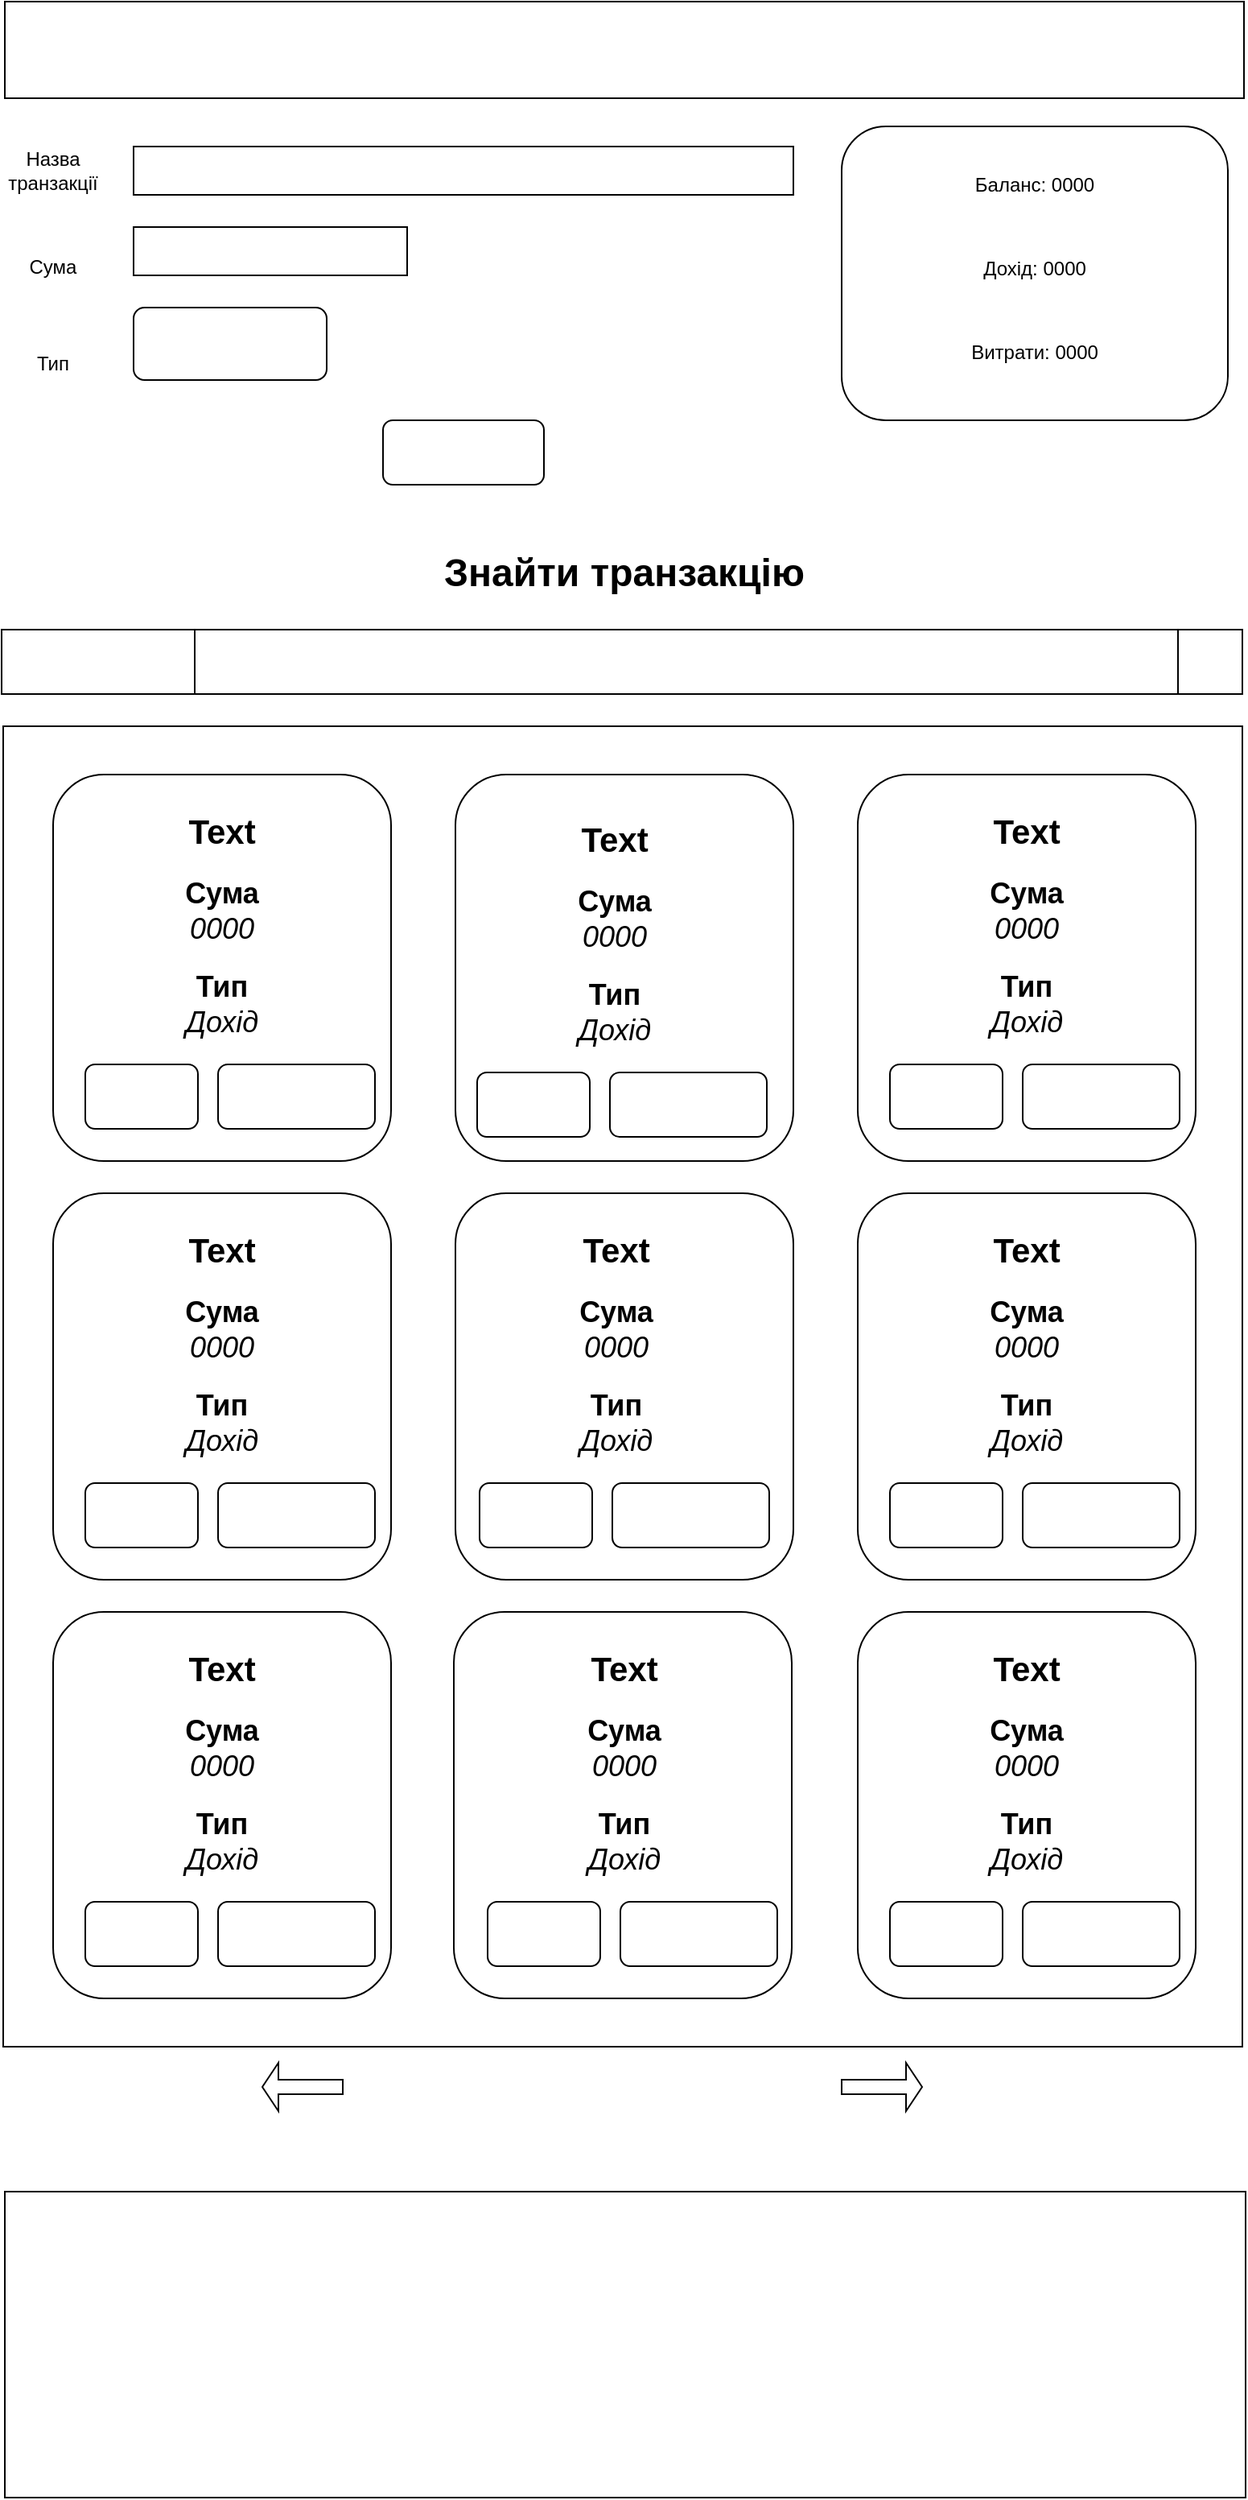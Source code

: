 <mxfile version="21.6.2" type="github">
  <diagram name="Сторінка-1" id="xfX3gdP3Wqh5GX3Ggk49">
    <mxGraphModel dx="3500" dy="1937" grid="1" gridSize="10" guides="1" tooltips="1" connect="1" arrows="1" fold="1" page="1" pageScale="1" pageWidth="827" pageHeight="1169" math="0" shadow="0">
      <root>
        <mxCell id="0" />
        <mxCell id="1" parent="0" />
        <mxCell id="lOXED6V6MMa4JPegtHZu-1" value="" style="rounded=0;whiteSpace=wrap;html=1;" vertex="1" parent="1">
          <mxGeometry x="30" width="770" height="60" as="geometry" />
        </mxCell>
        <mxCell id="lOXED6V6MMa4JPegtHZu-4" value="" style="group" vertex="1" connectable="0" parent="1">
          <mxGeometry x="30" y="90" width="490" height="30" as="geometry" />
        </mxCell>
        <mxCell id="lOXED6V6MMa4JPegtHZu-2" value="Назва транзакції" style="text;html=1;strokeColor=none;fillColor=none;align=center;verticalAlign=middle;whiteSpace=wrap;rounded=0;" vertex="1" parent="lOXED6V6MMa4JPegtHZu-4">
          <mxGeometry width="60" height="30" as="geometry" />
        </mxCell>
        <mxCell id="lOXED6V6MMa4JPegtHZu-3" value="" style="rounded=0;whiteSpace=wrap;html=1;" vertex="1" parent="lOXED6V6MMa4JPegtHZu-4">
          <mxGeometry x="80" width="410" height="30" as="geometry" />
        </mxCell>
        <mxCell id="lOXED6V6MMa4JPegtHZu-11" value="" style="rounded=1;whiteSpace=wrap;html=1;" vertex="1" parent="1">
          <mxGeometry x="265" y="260" width="100" height="40" as="geometry" />
        </mxCell>
        <mxCell id="lOXED6V6MMa4JPegtHZu-17" value="&lt;b&gt;&lt;font style=&quot;font-size: 24px;&quot;&gt;Знайти транзакцію&lt;/font&gt;&lt;/b&gt;" style="text;html=1;strokeColor=none;fillColor=none;align=center;verticalAlign=middle;whiteSpace=wrap;rounded=0;" vertex="1" parent="1">
          <mxGeometry x="190" y="320" width="450" height="70" as="geometry" />
        </mxCell>
        <mxCell id="lOXED6V6MMa4JPegtHZu-6" value="Сума" style="text;html=1;strokeColor=none;fillColor=none;align=center;verticalAlign=middle;whiteSpace=wrap;rounded=0;" vertex="1" parent="1">
          <mxGeometry x="30" y="150" width="60" height="30" as="geometry" />
        </mxCell>
        <mxCell id="lOXED6V6MMa4JPegtHZu-7" value="" style="rounded=0;whiteSpace=wrap;html=1;" vertex="1" parent="1">
          <mxGeometry x="110" y="140" width="170" height="30" as="geometry" />
        </mxCell>
        <mxCell id="lOXED6V6MMa4JPegtHZu-9" value="Тип" style="text;html=1;strokeColor=none;fillColor=none;align=center;verticalAlign=middle;whiteSpace=wrap;rounded=0;" vertex="1" parent="1">
          <mxGeometry x="30" y="210" width="60" height="30" as="geometry" />
        </mxCell>
        <mxCell id="lOXED6V6MMa4JPegtHZu-18" value="" style="rounded=1;whiteSpace=wrap;html=1;" vertex="1" parent="1">
          <mxGeometry x="110" y="190" width="120" height="45" as="geometry" />
        </mxCell>
        <mxCell id="lOXED6V6MMa4JPegtHZu-23" value="" style="group" vertex="1" connectable="0" parent="1">
          <mxGeometry x="550" y="77.5" width="240" height="182.5" as="geometry" />
        </mxCell>
        <mxCell id="lOXED6V6MMa4JPegtHZu-13" value="" style="rounded=1;whiteSpace=wrap;html=1;" vertex="1" parent="lOXED6V6MMa4JPegtHZu-23">
          <mxGeometry width="240" height="182.5" as="geometry" />
        </mxCell>
        <mxCell id="lOXED6V6MMa4JPegtHZu-14" value="Баланс: 0000" style="text;html=1;strokeColor=none;fillColor=none;align=center;verticalAlign=middle;whiteSpace=wrap;rounded=0;" vertex="1" parent="lOXED6V6MMa4JPegtHZu-23">
          <mxGeometry x="55" y="15.643" width="130" height="41.714" as="geometry" />
        </mxCell>
        <mxCell id="lOXED6V6MMa4JPegtHZu-15" value="Дохід: 0000" style="text;html=1;strokeColor=none;fillColor=none;align=center;verticalAlign=middle;whiteSpace=wrap;rounded=0;" vertex="1" parent="lOXED6V6MMa4JPegtHZu-23">
          <mxGeometry x="55" y="67.786" width="130" height="41.714" as="geometry" />
        </mxCell>
        <mxCell id="lOXED6V6MMa4JPegtHZu-16" value="Витрати: 0000" style="text;html=1;strokeColor=none;fillColor=none;align=center;verticalAlign=middle;whiteSpace=wrap;rounded=0;" vertex="1" parent="lOXED6V6MMa4JPegtHZu-23">
          <mxGeometry x="55" y="119.929" width="130" height="41.714" as="geometry" />
        </mxCell>
        <mxCell id="lOXED6V6MMa4JPegtHZu-29" value="" style="rounded=0;whiteSpace=wrap;html=1;" vertex="1" parent="1">
          <mxGeometry x="29" y="450" width="770" height="820" as="geometry" />
        </mxCell>
        <mxCell id="lOXED6V6MMa4JPegtHZu-30" value="" style="group" vertex="1" connectable="0" parent="1">
          <mxGeometry x="28" y="390" width="771" height="40" as="geometry" />
        </mxCell>
        <mxCell id="lOXED6V6MMa4JPegtHZu-24" value="" style="rounded=1;whiteSpace=wrap;html=1;" vertex="1" parent="lOXED6V6MMa4JPegtHZu-30">
          <mxGeometry width="770" height="40" as="geometry" />
        </mxCell>
        <mxCell id="lOXED6V6MMa4JPegtHZu-25" value="" style="rounded=0;whiteSpace=wrap;html=1;" vertex="1" parent="lOXED6V6MMa4JPegtHZu-30">
          <mxGeometry width="120" height="40" as="geometry" />
        </mxCell>
        <mxCell id="lOXED6V6MMa4JPegtHZu-26" value="" style="rounded=0;whiteSpace=wrap;html=1;" vertex="1" parent="lOXED6V6MMa4JPegtHZu-30">
          <mxGeometry x="731" width="40" height="40" as="geometry" />
        </mxCell>
        <mxCell id="lOXED6V6MMa4JPegtHZu-32" value="" style="rounded=1;whiteSpace=wrap;html=1;" vertex="1" parent="1">
          <mxGeometry x="560" y="480" width="210" height="240" as="geometry" />
        </mxCell>
        <mxCell id="lOXED6V6MMa4JPegtHZu-33" value="" style="rounded=1;whiteSpace=wrap;html=1;" vertex="1" parent="1">
          <mxGeometry x="310" y="480" width="210" height="240" as="geometry" />
        </mxCell>
        <mxCell id="lOXED6V6MMa4JPegtHZu-34" value="" style="rounded=1;whiteSpace=wrap;html=1;" vertex="1" parent="1">
          <mxGeometry x="60" y="740" width="210" height="240" as="geometry" />
        </mxCell>
        <mxCell id="lOXED6V6MMa4JPegtHZu-35" value="" style="rounded=1;whiteSpace=wrap;html=1;" vertex="1" parent="1">
          <mxGeometry x="310" y="740" width="210" height="240" as="geometry" />
        </mxCell>
        <mxCell id="lOXED6V6MMa4JPegtHZu-36" value="" style="rounded=1;whiteSpace=wrap;html=1;" vertex="1" parent="1">
          <mxGeometry x="560" y="740" width="210" height="240" as="geometry" />
        </mxCell>
        <mxCell id="lOXED6V6MMa4JPegtHZu-37" value="" style="rounded=1;whiteSpace=wrap;html=1;" vertex="1" parent="1">
          <mxGeometry x="560" y="1000" width="210" height="240" as="geometry" />
        </mxCell>
        <mxCell id="lOXED6V6MMa4JPegtHZu-38" value="" style="rounded=1;whiteSpace=wrap;html=1;" vertex="1" parent="1">
          <mxGeometry x="309" y="1000" width="210" height="240" as="geometry" />
        </mxCell>
        <mxCell id="lOXED6V6MMa4JPegtHZu-39" value="" style="rounded=1;whiteSpace=wrap;html=1;" vertex="1" parent="1">
          <mxGeometry x="60" y="1000" width="210" height="240" as="geometry" />
        </mxCell>
        <mxCell id="lOXED6V6MMa4JPegtHZu-48" value="" style="group" vertex="1" connectable="0" parent="1">
          <mxGeometry x="80" y="1010" width="180" height="210" as="geometry" />
        </mxCell>
        <mxCell id="lOXED6V6MMa4JPegtHZu-49" value="&lt;font style=&quot;font-size: 21px;&quot;&gt;&lt;b&gt;Text&lt;/b&gt;&lt;/font&gt;" style="text;html=1;strokeColor=none;fillColor=none;align=center;verticalAlign=middle;whiteSpace=wrap;rounded=0;" vertex="1" parent="lOXED6V6MMa4JPegtHZu-48">
          <mxGeometry x="10" width="150" height="50" as="geometry" />
        </mxCell>
        <mxCell id="lOXED6V6MMa4JPegtHZu-50" value="&lt;font style=&quot;font-size: 18px;&quot;&gt;&lt;b&gt;Сума&lt;/b&gt; &lt;i&gt;0000&lt;/i&gt;&lt;/font&gt;" style="text;html=1;strokeColor=none;fillColor=none;align=center;verticalAlign=middle;whiteSpace=wrap;rounded=0;" vertex="1" parent="lOXED6V6MMa4JPegtHZu-48">
          <mxGeometry x="55" y="55" width="60" height="40" as="geometry" />
        </mxCell>
        <mxCell id="lOXED6V6MMa4JPegtHZu-51" value="&lt;font style=&quot;font-size: 18px;&quot;&gt;&lt;b&gt;Тип &lt;/b&gt;&lt;i&gt;Дохід&lt;/i&gt;&lt;/font&gt;" style="text;html=1;strokeColor=none;fillColor=none;align=center;verticalAlign=middle;whiteSpace=wrap;rounded=0;" vertex="1" parent="lOXED6V6MMa4JPegtHZu-48">
          <mxGeometry x="55" y="110" width="60" height="45" as="geometry" />
        </mxCell>
        <mxCell id="lOXED6V6MMa4JPegtHZu-52" value="" style="rounded=1;whiteSpace=wrap;html=1;" vertex="1" parent="lOXED6V6MMa4JPegtHZu-48">
          <mxGeometry y="170" width="70" height="40" as="geometry" />
        </mxCell>
        <mxCell id="lOXED6V6MMa4JPegtHZu-53" value="" style="rounded=1;whiteSpace=wrap;html=1;" vertex="1" parent="lOXED6V6MMa4JPegtHZu-48">
          <mxGeometry x="82.5" y="170" width="97.5" height="40" as="geometry" />
        </mxCell>
        <mxCell id="lOXED6V6MMa4JPegtHZu-54" value="" style="group" vertex="1" connectable="0" parent="1">
          <mxGeometry x="323.5" y="495" width="180" height="210" as="geometry" />
        </mxCell>
        <mxCell id="lOXED6V6MMa4JPegtHZu-55" value="&lt;font style=&quot;font-size: 21px;&quot;&gt;&lt;b&gt;Text&lt;/b&gt;&lt;/font&gt;" style="text;html=1;strokeColor=none;fillColor=none;align=center;verticalAlign=middle;whiteSpace=wrap;rounded=0;" vertex="1" parent="lOXED6V6MMa4JPegtHZu-54">
          <mxGeometry x="10" width="150" height="50" as="geometry" />
        </mxCell>
        <mxCell id="lOXED6V6MMa4JPegtHZu-56" value="&lt;font style=&quot;font-size: 18px;&quot;&gt;&lt;b&gt;Сума&lt;/b&gt; &lt;i&gt;0000&lt;/i&gt;&lt;/font&gt;" style="text;html=1;strokeColor=none;fillColor=none;align=center;verticalAlign=middle;whiteSpace=wrap;rounded=0;" vertex="1" parent="lOXED6V6MMa4JPegtHZu-54">
          <mxGeometry x="55" y="55" width="60" height="40" as="geometry" />
        </mxCell>
        <mxCell id="lOXED6V6MMa4JPegtHZu-57" value="&lt;font style=&quot;font-size: 18px;&quot;&gt;&lt;b&gt;Тип &lt;/b&gt;&lt;i&gt;Дохід&lt;/i&gt;&lt;/font&gt;" style="text;html=1;strokeColor=none;fillColor=none;align=center;verticalAlign=middle;whiteSpace=wrap;rounded=0;" vertex="1" parent="lOXED6V6MMa4JPegtHZu-54">
          <mxGeometry x="55" y="110" width="60" height="45" as="geometry" />
        </mxCell>
        <mxCell id="lOXED6V6MMa4JPegtHZu-58" value="" style="rounded=1;whiteSpace=wrap;html=1;" vertex="1" parent="lOXED6V6MMa4JPegtHZu-54">
          <mxGeometry y="170" width="70" height="40" as="geometry" />
        </mxCell>
        <mxCell id="lOXED6V6MMa4JPegtHZu-59" value="" style="rounded=1;whiteSpace=wrap;html=1;" vertex="1" parent="lOXED6V6MMa4JPegtHZu-54">
          <mxGeometry x="82.5" y="170" width="97.5" height="40" as="geometry" />
        </mxCell>
        <mxCell id="lOXED6V6MMa4JPegtHZu-60" value="" style="group" vertex="1" connectable="0" parent="1">
          <mxGeometry x="580" y="750" width="180" height="210" as="geometry" />
        </mxCell>
        <mxCell id="lOXED6V6MMa4JPegtHZu-61" value="&lt;font style=&quot;font-size: 21px;&quot;&gt;&lt;b&gt;Text&lt;/b&gt;&lt;/font&gt;" style="text;html=1;strokeColor=none;fillColor=none;align=center;verticalAlign=middle;whiteSpace=wrap;rounded=0;" vertex="1" parent="lOXED6V6MMa4JPegtHZu-60">
          <mxGeometry x="10" width="150" height="50" as="geometry" />
        </mxCell>
        <mxCell id="lOXED6V6MMa4JPegtHZu-62" value="&lt;font style=&quot;font-size: 18px;&quot;&gt;&lt;b&gt;Сума&lt;/b&gt; &lt;i&gt;0000&lt;/i&gt;&lt;/font&gt;" style="text;html=1;strokeColor=none;fillColor=none;align=center;verticalAlign=middle;whiteSpace=wrap;rounded=0;" vertex="1" parent="lOXED6V6MMa4JPegtHZu-60">
          <mxGeometry x="55" y="55" width="60" height="40" as="geometry" />
        </mxCell>
        <mxCell id="lOXED6V6MMa4JPegtHZu-63" value="&lt;font style=&quot;font-size: 18px;&quot;&gt;&lt;b&gt;Тип &lt;/b&gt;&lt;i&gt;Дохід&lt;/i&gt;&lt;/font&gt;" style="text;html=1;strokeColor=none;fillColor=none;align=center;verticalAlign=middle;whiteSpace=wrap;rounded=0;" vertex="1" parent="lOXED6V6MMa4JPegtHZu-60">
          <mxGeometry x="55" y="110" width="60" height="45" as="geometry" />
        </mxCell>
        <mxCell id="lOXED6V6MMa4JPegtHZu-64" value="" style="rounded=1;whiteSpace=wrap;html=1;" vertex="1" parent="lOXED6V6MMa4JPegtHZu-60">
          <mxGeometry y="170" width="70" height="40" as="geometry" />
        </mxCell>
        <mxCell id="lOXED6V6MMa4JPegtHZu-65" value="" style="rounded=1;whiteSpace=wrap;html=1;" vertex="1" parent="lOXED6V6MMa4JPegtHZu-60">
          <mxGeometry x="82.5" y="170" width="97.5" height="40" as="geometry" />
        </mxCell>
        <mxCell id="lOXED6V6MMa4JPegtHZu-66" value="" style="group" vertex="1" connectable="0" parent="1">
          <mxGeometry x="325" y="750" width="180" height="210" as="geometry" />
        </mxCell>
        <mxCell id="lOXED6V6MMa4JPegtHZu-67" value="&lt;font style=&quot;font-size: 21px;&quot;&gt;&lt;b&gt;Text&lt;/b&gt;&lt;/font&gt;" style="text;html=1;strokeColor=none;fillColor=none;align=center;verticalAlign=middle;whiteSpace=wrap;rounded=0;" vertex="1" parent="lOXED6V6MMa4JPegtHZu-66">
          <mxGeometry x="10" width="150" height="50" as="geometry" />
        </mxCell>
        <mxCell id="lOXED6V6MMa4JPegtHZu-68" value="&lt;font style=&quot;font-size: 18px;&quot;&gt;&lt;b&gt;Сума&lt;/b&gt; &lt;i&gt;0000&lt;/i&gt;&lt;/font&gt;" style="text;html=1;strokeColor=none;fillColor=none;align=center;verticalAlign=middle;whiteSpace=wrap;rounded=0;" vertex="1" parent="lOXED6V6MMa4JPegtHZu-66">
          <mxGeometry x="55" y="55" width="60" height="40" as="geometry" />
        </mxCell>
        <mxCell id="lOXED6V6MMa4JPegtHZu-69" value="&lt;font style=&quot;font-size: 18px;&quot;&gt;&lt;b&gt;Тип &lt;/b&gt;&lt;i&gt;Дохід&lt;/i&gt;&lt;/font&gt;" style="text;html=1;strokeColor=none;fillColor=none;align=center;verticalAlign=middle;whiteSpace=wrap;rounded=0;" vertex="1" parent="lOXED6V6MMa4JPegtHZu-66">
          <mxGeometry x="55" y="110" width="60" height="45" as="geometry" />
        </mxCell>
        <mxCell id="lOXED6V6MMa4JPegtHZu-70" value="" style="rounded=1;whiteSpace=wrap;html=1;" vertex="1" parent="lOXED6V6MMa4JPegtHZu-66">
          <mxGeometry y="170" width="70" height="40" as="geometry" />
        </mxCell>
        <mxCell id="lOXED6V6MMa4JPegtHZu-71" value="" style="rounded=1;whiteSpace=wrap;html=1;" vertex="1" parent="lOXED6V6MMa4JPegtHZu-66">
          <mxGeometry x="82.5" y="170" width="97.5" height="40" as="geometry" />
        </mxCell>
        <mxCell id="lOXED6V6MMa4JPegtHZu-72" value="" style="group" vertex="1" connectable="0" parent="1">
          <mxGeometry x="80" y="750" width="180" height="210" as="geometry" />
        </mxCell>
        <mxCell id="lOXED6V6MMa4JPegtHZu-73" value="&lt;font style=&quot;font-size: 21px;&quot;&gt;&lt;b&gt;Text&lt;/b&gt;&lt;/font&gt;" style="text;html=1;strokeColor=none;fillColor=none;align=center;verticalAlign=middle;whiteSpace=wrap;rounded=0;" vertex="1" parent="lOXED6V6MMa4JPegtHZu-72">
          <mxGeometry x="10" width="150" height="50" as="geometry" />
        </mxCell>
        <mxCell id="lOXED6V6MMa4JPegtHZu-74" value="&lt;font style=&quot;font-size: 18px;&quot;&gt;&lt;b&gt;Сума&lt;/b&gt; &lt;i&gt;0000&lt;/i&gt;&lt;/font&gt;" style="text;html=1;strokeColor=none;fillColor=none;align=center;verticalAlign=middle;whiteSpace=wrap;rounded=0;" vertex="1" parent="lOXED6V6MMa4JPegtHZu-72">
          <mxGeometry x="55" y="55" width="60" height="40" as="geometry" />
        </mxCell>
        <mxCell id="lOXED6V6MMa4JPegtHZu-75" value="&lt;font style=&quot;font-size: 18px;&quot;&gt;&lt;b&gt;Тип &lt;/b&gt;&lt;i&gt;Дохід&lt;/i&gt;&lt;/font&gt;" style="text;html=1;strokeColor=none;fillColor=none;align=center;verticalAlign=middle;whiteSpace=wrap;rounded=0;" vertex="1" parent="lOXED6V6MMa4JPegtHZu-72">
          <mxGeometry x="55" y="110" width="60" height="45" as="geometry" />
        </mxCell>
        <mxCell id="lOXED6V6MMa4JPegtHZu-76" value="" style="rounded=1;whiteSpace=wrap;html=1;" vertex="1" parent="lOXED6V6MMa4JPegtHZu-72">
          <mxGeometry y="170" width="70" height="40" as="geometry" />
        </mxCell>
        <mxCell id="lOXED6V6MMa4JPegtHZu-77" value="" style="rounded=1;whiteSpace=wrap;html=1;" vertex="1" parent="lOXED6V6MMa4JPegtHZu-72">
          <mxGeometry x="82.5" y="170" width="97.5" height="40" as="geometry" />
        </mxCell>
        <mxCell id="lOXED6V6MMa4JPegtHZu-78" value="" style="group" vertex="1" connectable="0" parent="1">
          <mxGeometry x="580" y="490" width="180" height="210" as="geometry" />
        </mxCell>
        <mxCell id="lOXED6V6MMa4JPegtHZu-79" value="&lt;font style=&quot;font-size: 21px;&quot;&gt;&lt;b&gt;Text&lt;/b&gt;&lt;/font&gt;" style="text;html=1;strokeColor=none;fillColor=none;align=center;verticalAlign=middle;whiteSpace=wrap;rounded=0;" vertex="1" parent="lOXED6V6MMa4JPegtHZu-78">
          <mxGeometry x="10" width="150" height="50" as="geometry" />
        </mxCell>
        <mxCell id="lOXED6V6MMa4JPegtHZu-80" value="&lt;font style=&quot;font-size: 18px;&quot;&gt;&lt;b&gt;Сума&lt;/b&gt; &lt;i&gt;0000&lt;/i&gt;&lt;/font&gt;" style="text;html=1;strokeColor=none;fillColor=none;align=center;verticalAlign=middle;whiteSpace=wrap;rounded=0;" vertex="1" parent="lOXED6V6MMa4JPegtHZu-78">
          <mxGeometry x="55" y="55" width="60" height="40" as="geometry" />
        </mxCell>
        <mxCell id="lOXED6V6MMa4JPegtHZu-81" value="&lt;font style=&quot;font-size: 18px;&quot;&gt;&lt;b&gt;Тип &lt;/b&gt;&lt;i&gt;Дохід&lt;/i&gt;&lt;/font&gt;" style="text;html=1;strokeColor=none;fillColor=none;align=center;verticalAlign=middle;whiteSpace=wrap;rounded=0;" vertex="1" parent="lOXED6V6MMa4JPegtHZu-78">
          <mxGeometry x="55" y="110" width="60" height="45" as="geometry" />
        </mxCell>
        <mxCell id="lOXED6V6MMa4JPegtHZu-82" value="" style="rounded=1;whiteSpace=wrap;html=1;" vertex="1" parent="lOXED6V6MMa4JPegtHZu-78">
          <mxGeometry y="170" width="70" height="40" as="geometry" />
        </mxCell>
        <mxCell id="lOXED6V6MMa4JPegtHZu-83" value="" style="rounded=1;whiteSpace=wrap;html=1;" vertex="1" parent="lOXED6V6MMa4JPegtHZu-78">
          <mxGeometry x="82.5" y="170" width="97.5" height="40" as="geometry" />
        </mxCell>
        <mxCell id="lOXED6V6MMa4JPegtHZu-84" value="" style="group" vertex="1" connectable="0" parent="1">
          <mxGeometry x="580" y="1010" width="180" height="210" as="geometry" />
        </mxCell>
        <mxCell id="lOXED6V6MMa4JPegtHZu-85" value="&lt;font style=&quot;font-size: 21px;&quot;&gt;&lt;b&gt;Text&lt;/b&gt;&lt;/font&gt;" style="text;html=1;strokeColor=none;fillColor=none;align=center;verticalAlign=middle;whiteSpace=wrap;rounded=0;" vertex="1" parent="lOXED6V6MMa4JPegtHZu-84">
          <mxGeometry x="10" width="150" height="50" as="geometry" />
        </mxCell>
        <mxCell id="lOXED6V6MMa4JPegtHZu-86" value="&lt;font style=&quot;font-size: 18px;&quot;&gt;&lt;b&gt;Сума&lt;/b&gt; &lt;i&gt;0000&lt;/i&gt;&lt;/font&gt;" style="text;html=1;strokeColor=none;fillColor=none;align=center;verticalAlign=middle;whiteSpace=wrap;rounded=0;" vertex="1" parent="lOXED6V6MMa4JPegtHZu-84">
          <mxGeometry x="55" y="55" width="60" height="40" as="geometry" />
        </mxCell>
        <mxCell id="lOXED6V6MMa4JPegtHZu-87" value="&lt;font style=&quot;font-size: 18px;&quot;&gt;&lt;b&gt;Тип &lt;/b&gt;&lt;i&gt;Дохід&lt;/i&gt;&lt;/font&gt;" style="text;html=1;strokeColor=none;fillColor=none;align=center;verticalAlign=middle;whiteSpace=wrap;rounded=0;" vertex="1" parent="lOXED6V6MMa4JPegtHZu-84">
          <mxGeometry x="55" y="110" width="60" height="45" as="geometry" />
        </mxCell>
        <mxCell id="lOXED6V6MMa4JPegtHZu-88" value="" style="rounded=1;whiteSpace=wrap;html=1;" vertex="1" parent="lOXED6V6MMa4JPegtHZu-84">
          <mxGeometry y="170" width="70" height="40" as="geometry" />
        </mxCell>
        <mxCell id="lOXED6V6MMa4JPegtHZu-89" value="" style="rounded=1;whiteSpace=wrap;html=1;" vertex="1" parent="lOXED6V6MMa4JPegtHZu-84">
          <mxGeometry x="82.5" y="170" width="97.5" height="40" as="geometry" />
        </mxCell>
        <mxCell id="lOXED6V6MMa4JPegtHZu-90" value="" style="group" vertex="1" connectable="0" parent="1">
          <mxGeometry x="330" y="1010" width="180" height="210" as="geometry" />
        </mxCell>
        <mxCell id="lOXED6V6MMa4JPegtHZu-91" value="&lt;font style=&quot;font-size: 21px;&quot;&gt;&lt;b&gt;Text&lt;/b&gt;&lt;/font&gt;" style="text;html=1;strokeColor=none;fillColor=none;align=center;verticalAlign=middle;whiteSpace=wrap;rounded=0;" vertex="1" parent="lOXED6V6MMa4JPegtHZu-90">
          <mxGeometry x="10" width="150" height="50" as="geometry" />
        </mxCell>
        <mxCell id="lOXED6V6MMa4JPegtHZu-92" value="&lt;font style=&quot;font-size: 18px;&quot;&gt;&lt;b&gt;Сума&lt;/b&gt; &lt;i&gt;0000&lt;/i&gt;&lt;/font&gt;" style="text;html=1;strokeColor=none;fillColor=none;align=center;verticalAlign=middle;whiteSpace=wrap;rounded=0;" vertex="1" parent="lOXED6V6MMa4JPegtHZu-90">
          <mxGeometry x="55" y="55" width="60" height="40" as="geometry" />
        </mxCell>
        <mxCell id="lOXED6V6MMa4JPegtHZu-93" value="&lt;font style=&quot;font-size: 18px;&quot;&gt;&lt;b&gt;Тип &lt;/b&gt;&lt;i&gt;Дохід&lt;/i&gt;&lt;/font&gt;" style="text;html=1;strokeColor=none;fillColor=none;align=center;verticalAlign=middle;whiteSpace=wrap;rounded=0;" vertex="1" parent="lOXED6V6MMa4JPegtHZu-90">
          <mxGeometry x="55" y="110" width="60" height="45" as="geometry" />
        </mxCell>
        <mxCell id="lOXED6V6MMa4JPegtHZu-94" value="" style="rounded=1;whiteSpace=wrap;html=1;" vertex="1" parent="lOXED6V6MMa4JPegtHZu-90">
          <mxGeometry y="170" width="70" height="40" as="geometry" />
        </mxCell>
        <mxCell id="lOXED6V6MMa4JPegtHZu-95" value="" style="rounded=1;whiteSpace=wrap;html=1;" vertex="1" parent="lOXED6V6MMa4JPegtHZu-90">
          <mxGeometry x="82.5" y="170" width="97.5" height="40" as="geometry" />
        </mxCell>
        <mxCell id="lOXED6V6MMa4JPegtHZu-96" value="" style="group" vertex="1" connectable="0" parent="1">
          <mxGeometry x="60" y="480" width="210" height="240" as="geometry" />
        </mxCell>
        <mxCell id="lOXED6V6MMa4JPegtHZu-31" value="" style="rounded=1;whiteSpace=wrap;html=1;" vertex="1" parent="lOXED6V6MMa4JPegtHZu-96">
          <mxGeometry width="210" height="240" as="geometry" />
        </mxCell>
        <mxCell id="lOXED6V6MMa4JPegtHZu-47" value="" style="group" vertex="1" connectable="0" parent="lOXED6V6MMa4JPegtHZu-96">
          <mxGeometry x="20" y="10" width="180" height="210" as="geometry" />
        </mxCell>
        <mxCell id="lOXED6V6MMa4JPegtHZu-40" value="&lt;font style=&quot;font-size: 21px;&quot;&gt;&lt;b&gt;Text&lt;/b&gt;&lt;/font&gt;" style="text;html=1;strokeColor=none;fillColor=none;align=center;verticalAlign=middle;whiteSpace=wrap;rounded=0;" vertex="1" parent="lOXED6V6MMa4JPegtHZu-47">
          <mxGeometry x="10" width="150" height="50" as="geometry" />
        </mxCell>
        <mxCell id="lOXED6V6MMa4JPegtHZu-41" value="&lt;font style=&quot;font-size: 18px;&quot;&gt;&lt;b&gt;Сума&lt;/b&gt; &lt;i&gt;0000&lt;/i&gt;&lt;/font&gt;" style="text;html=1;strokeColor=none;fillColor=none;align=center;verticalAlign=middle;whiteSpace=wrap;rounded=0;" vertex="1" parent="lOXED6V6MMa4JPegtHZu-47">
          <mxGeometry x="55" y="55" width="60" height="40" as="geometry" />
        </mxCell>
        <mxCell id="lOXED6V6MMa4JPegtHZu-43" value="&lt;font style=&quot;font-size: 18px;&quot;&gt;&lt;b&gt;Тип &lt;/b&gt;&lt;i&gt;Дохід&lt;/i&gt;&lt;/font&gt;" style="text;html=1;strokeColor=none;fillColor=none;align=center;verticalAlign=middle;whiteSpace=wrap;rounded=0;" vertex="1" parent="lOXED6V6MMa4JPegtHZu-47">
          <mxGeometry x="55" y="110" width="60" height="45" as="geometry" />
        </mxCell>
        <mxCell id="lOXED6V6MMa4JPegtHZu-45" value="" style="rounded=1;whiteSpace=wrap;html=1;" vertex="1" parent="lOXED6V6MMa4JPegtHZu-47">
          <mxGeometry y="170" width="70" height="40" as="geometry" />
        </mxCell>
        <mxCell id="lOXED6V6MMa4JPegtHZu-46" value="" style="rounded=1;whiteSpace=wrap;html=1;" vertex="1" parent="lOXED6V6MMa4JPegtHZu-47">
          <mxGeometry x="82.5" y="170" width="97.5" height="40" as="geometry" />
        </mxCell>
        <mxCell id="lOXED6V6MMa4JPegtHZu-97" value="" style="rounded=0;whiteSpace=wrap;html=1;" vertex="1" parent="1">
          <mxGeometry x="30" y="1360" width="771" height="190" as="geometry" />
        </mxCell>
        <mxCell id="lOXED6V6MMa4JPegtHZu-98" value="" style="shape=singleArrow;direction=west;whiteSpace=wrap;html=1;" vertex="1" parent="1">
          <mxGeometry x="190" y="1280" width="50" height="30" as="geometry" />
        </mxCell>
        <mxCell id="lOXED6V6MMa4JPegtHZu-102" value="" style="shape=singleArrow;direction=west;whiteSpace=wrap;html=1;rotation=-180;" vertex="1" parent="1">
          <mxGeometry x="550" y="1280" width="50" height="30" as="geometry" />
        </mxCell>
      </root>
    </mxGraphModel>
  </diagram>
</mxfile>

